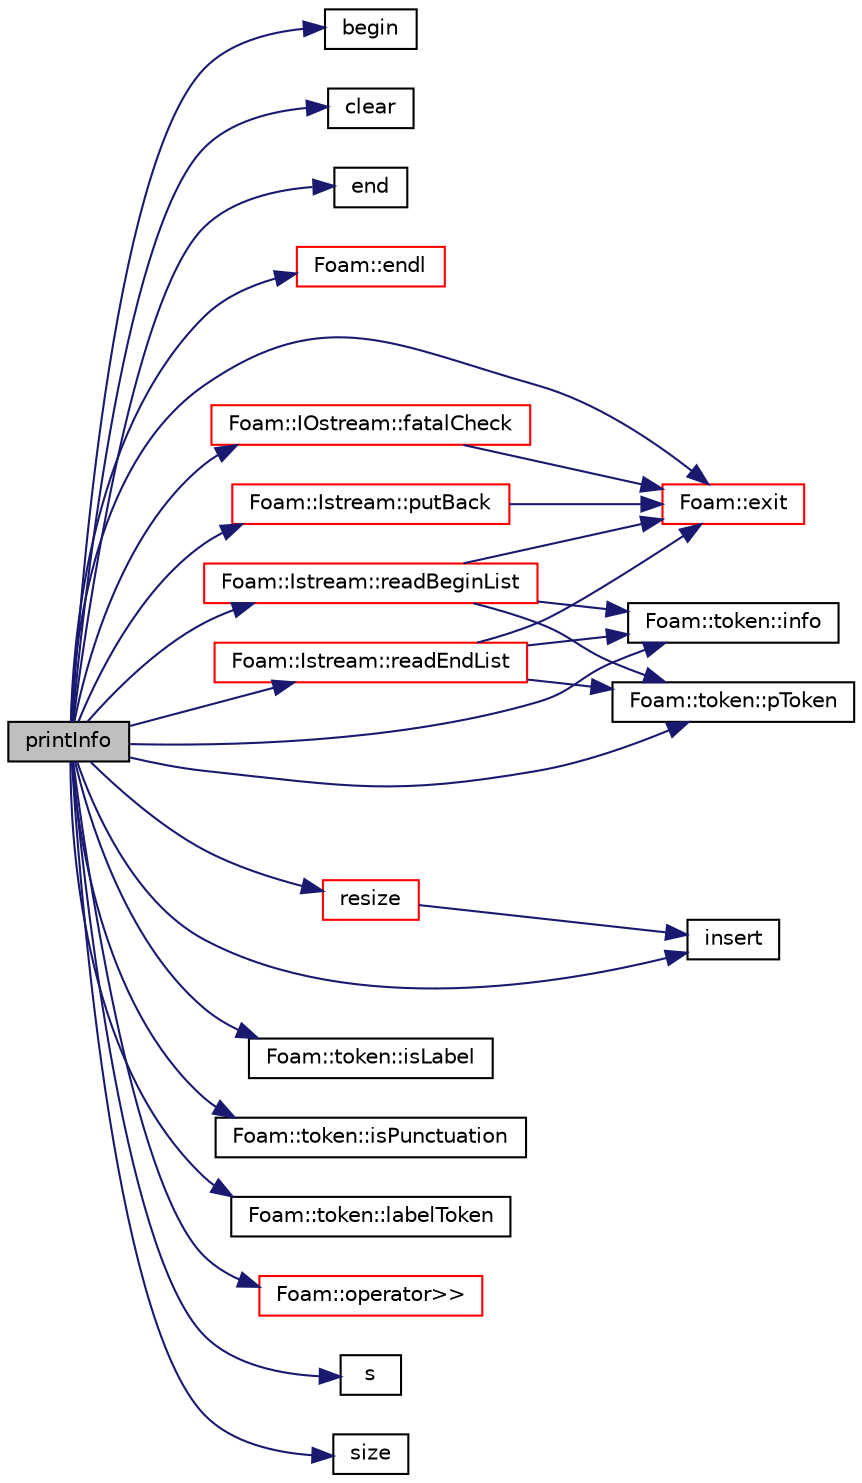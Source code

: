 digraph "printInfo"
{
  bgcolor="transparent";
  edge [fontname="Helvetica",fontsize="10",labelfontname="Helvetica",labelfontsize="10"];
  node [fontname="Helvetica",fontsize="10",shape=record];
  rankdir="LR";
  Node191 [label="printInfo",height=0.2,width=0.4,color="black", fillcolor="grey75", style="filled", fontcolor="black"];
  Node191 -> Node192 [color="midnightblue",fontsize="10",style="solid",fontname="Helvetica"];
  Node192 [label="begin",height=0.2,width=0.4,color="black",URL="$a26881.html#ae3638512e33995aabd8153846ef02936",tooltip="Iterator set to the beginning of the StaticHashTable. "];
  Node191 -> Node193 [color="midnightblue",fontsize="10",style="solid",fontname="Helvetica"];
  Node193 [label="clear",height=0.2,width=0.4,color="black",URL="$a26881.html#ac8bb3912a3ce86b15842e79d0b421204",tooltip="Clear all entries from table. "];
  Node191 -> Node194 [color="midnightblue",fontsize="10",style="solid",fontname="Helvetica"];
  Node194 [label="end",height=0.2,width=0.4,color="black",URL="$a26881.html#abc870e1050852bb792e4782bd067893c",tooltip="Iterator set to beyond the end of the StaticHashTable. "];
  Node191 -> Node195 [color="midnightblue",fontsize="10",style="solid",fontname="Helvetica"];
  Node195 [label="Foam::endl",height=0.2,width=0.4,color="red",URL="$a21851.html#a2db8fe02a0d3909e9351bb4275b23ce4",tooltip="Add newline and flush stream. "];
  Node191 -> Node197 [color="midnightblue",fontsize="10",style="solid",fontname="Helvetica"];
  Node197 [label="Foam::exit",height=0.2,width=0.4,color="red",URL="$a21851.html#a06ca7250d8e89caf05243ec094843642"];
  Node191 -> Node244 [color="midnightblue",fontsize="10",style="solid",fontname="Helvetica"];
  Node244 [label="Foam::IOstream::fatalCheck",height=0.2,width=0.4,color="red",URL="$a27333.html#a52992bb0e37fe2a5e8f62f37ad234663",tooltip="Check IOstream status for given operation. "];
  Node244 -> Node197 [color="midnightblue",fontsize="10",style="solid",fontname="Helvetica"];
  Node191 -> Node246 [color="midnightblue",fontsize="10",style="solid",fontname="Helvetica"];
  Node246 [label="Foam::token::info",height=0.2,width=0.4,color="black",URL="$a27413.html#a861a626214ad30bd8e7ab3a8caae9966",tooltip="Return info proxy. "];
  Node191 -> Node247 [color="midnightblue",fontsize="10",style="solid",fontname="Helvetica"];
  Node247 [label="insert",height=0.2,width=0.4,color="black",URL="$a26881.html#a18c02445c7e36e8cf90f58a83662cc2f",tooltip="Insert a new hashed entry. "];
  Node191 -> Node248 [color="midnightblue",fontsize="10",style="solid",fontname="Helvetica"];
  Node248 [label="Foam::token::isLabel",height=0.2,width=0.4,color="black",URL="$a27413.html#a0225931fd390c83deff470a5cce60767"];
  Node191 -> Node249 [color="midnightblue",fontsize="10",style="solid",fontname="Helvetica"];
  Node249 [label="Foam::token::isPunctuation",height=0.2,width=0.4,color="black",URL="$a27413.html#a1f8107fd5ca4b0ebd4bf63cfc8ef6d2f"];
  Node191 -> Node250 [color="midnightblue",fontsize="10",style="solid",fontname="Helvetica"];
  Node250 [label="Foam::token::labelToken",height=0.2,width=0.4,color="black",URL="$a27413.html#a65c9048e8c0ed42457066665dfb848d8"];
  Node191 -> Node251 [color="midnightblue",fontsize="10",style="solid",fontname="Helvetica"];
  Node251 [label="Foam::operator\>\>",height=0.2,width=0.4,color="red",URL="$a21851.html#a8f820f9741db3f951c0953dbad7db24a"];
  Node191 -> Node255 [color="midnightblue",fontsize="10",style="solid",fontname="Helvetica"];
  Node255 [label="Foam::token::pToken",height=0.2,width=0.4,color="black",URL="$a27413.html#a55ae465a45ae8b4deb5302c276267ae2"];
  Node191 -> Node256 [color="midnightblue",fontsize="10",style="solid",fontname="Helvetica"];
  Node256 [label="Foam::Istream::putBack",height=0.2,width=0.4,color="red",URL="$a27341.html#af22e503b062298eef54e360dfc06d0b4",tooltip="Put back token. "];
  Node256 -> Node197 [color="midnightblue",fontsize="10",style="solid",fontname="Helvetica"];
  Node191 -> Node257 [color="midnightblue",fontsize="10",style="solid",fontname="Helvetica"];
  Node257 [label="Foam::Istream::readBeginList",height=0.2,width=0.4,color="red",URL="$a27341.html#adb9b1a5ac1aacc94b9998439303acfa7"];
  Node257 -> Node197 [color="midnightblue",fontsize="10",style="solid",fontname="Helvetica"];
  Node257 -> Node246 [color="midnightblue",fontsize="10",style="solid",fontname="Helvetica"];
  Node257 -> Node255 [color="midnightblue",fontsize="10",style="solid",fontname="Helvetica"];
  Node191 -> Node261 [color="midnightblue",fontsize="10",style="solid",fontname="Helvetica"];
  Node261 [label="Foam::Istream::readEndList",height=0.2,width=0.4,color="red",URL="$a27341.html#a3fbb1d26a1c975ed5be8df0056c863dd"];
  Node261 -> Node197 [color="midnightblue",fontsize="10",style="solid",fontname="Helvetica"];
  Node261 -> Node246 [color="midnightblue",fontsize="10",style="solid",fontname="Helvetica"];
  Node261 -> Node255 [color="midnightblue",fontsize="10",style="solid",fontname="Helvetica"];
  Node191 -> Node262 [color="midnightblue",fontsize="10",style="solid",fontname="Helvetica"];
  Node262 [label="resize",height=0.2,width=0.4,color="red",URL="$a26881.html#ae697ea15032f01f89988bb8ada677832",tooltip="Resize the hash table for efficiency. "];
  Node262 -> Node247 [color="midnightblue",fontsize="10",style="solid",fontname="Helvetica"];
  Node191 -> Node267 [color="midnightblue",fontsize="10",style="solid",fontname="Helvetica"];
  Node267 [label="s",height=0.2,width=0.4,color="black",URL="$a19343.html#abb9c4233033fad2ad0206cd4adad3b9f"];
  Node191 -> Node268 [color="midnightblue",fontsize="10",style="solid",fontname="Helvetica"];
  Node268 [label="size",height=0.2,width=0.4,color="black",URL="$a26881.html#a47b3bf30da1eb3ab8076b5fbe00e0494",tooltip="Return number of elements in table. "];
}

